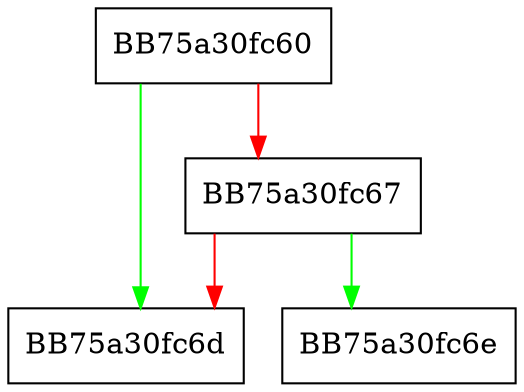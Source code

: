 digraph isValidNodeInfo {
  node [shape="box"];
  graph [splines=ortho];
  BB75a30fc60 -> BB75a30fc6d [color="green"];
  BB75a30fc60 -> BB75a30fc67 [color="red"];
  BB75a30fc67 -> BB75a30fc6e [color="green"];
  BB75a30fc67 -> BB75a30fc6d [color="red"];
}